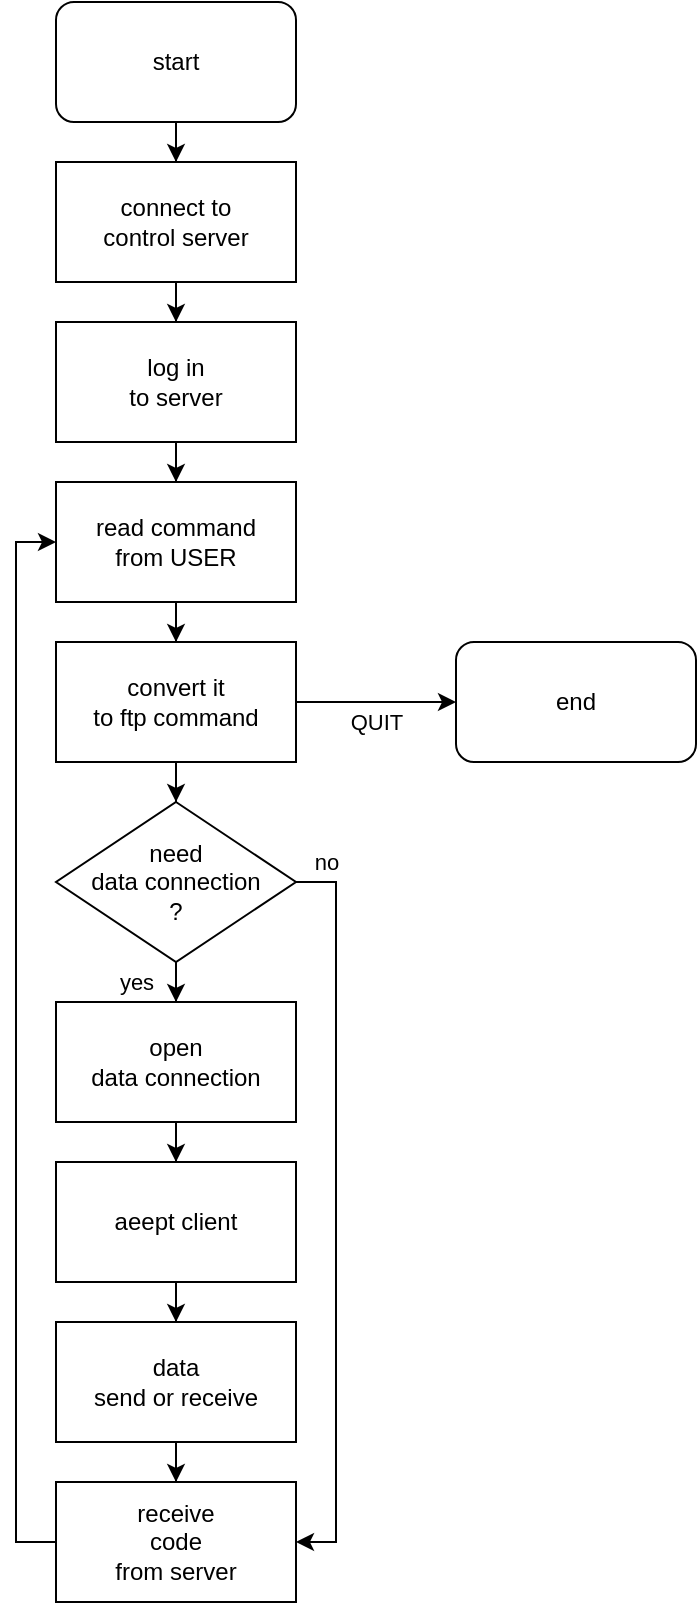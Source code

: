 <mxfile version="24.2.5" type="device">
  <diagram name="페이지-1" id="goyNzZoVQKufJRNS6BWk">
    <mxGraphModel dx="1194" dy="657" grid="1" gridSize="10" guides="1" tooltips="1" connect="1" arrows="1" fold="1" page="1" pageScale="1" pageWidth="827" pageHeight="1169" math="0" shadow="0">
      <root>
        <mxCell id="0" />
        <mxCell id="1" parent="0" />
        <mxCell id="JQkMfPtUuLeWw6LVsO17-3" value="" style="edgeStyle=orthogonalEdgeStyle;rounded=0;orthogonalLoop=1;jettySize=auto;html=1;" edge="1" parent="1" source="JQkMfPtUuLeWw6LVsO17-1" target="JQkMfPtUuLeWw6LVsO17-2">
          <mxGeometry relative="1" as="geometry" />
        </mxCell>
        <mxCell id="JQkMfPtUuLeWw6LVsO17-1" value="start" style="rounded=1;whiteSpace=wrap;html=1;" vertex="1" parent="1">
          <mxGeometry x="360" y="90" width="120" height="60" as="geometry" />
        </mxCell>
        <mxCell id="JQkMfPtUuLeWw6LVsO17-26" value="" style="edgeStyle=orthogonalEdgeStyle;rounded=0;orthogonalLoop=1;jettySize=auto;html=1;" edge="1" parent="1" source="JQkMfPtUuLeWw6LVsO17-2" target="JQkMfPtUuLeWw6LVsO17-25">
          <mxGeometry relative="1" as="geometry" />
        </mxCell>
        <mxCell id="JQkMfPtUuLeWw6LVsO17-2" value="connect to&lt;div&gt;control server&lt;/div&gt;" style="whiteSpace=wrap;html=1;" vertex="1" parent="1">
          <mxGeometry x="360" y="170" width="120" height="60" as="geometry" />
        </mxCell>
        <mxCell id="JQkMfPtUuLeWw6LVsO17-8" style="edgeStyle=orthogonalEdgeStyle;rounded=0;orthogonalLoop=1;jettySize=auto;html=1;" edge="1" parent="1" source="JQkMfPtUuLeWw6LVsO17-4" target="JQkMfPtUuLeWw6LVsO17-6">
          <mxGeometry relative="1" as="geometry" />
        </mxCell>
        <mxCell id="JQkMfPtUuLeWw6LVsO17-4" value="read command&lt;div&gt;from USER&lt;/div&gt;" style="whiteSpace=wrap;html=1;" vertex="1" parent="1">
          <mxGeometry x="360" y="330" width="120" height="60" as="geometry" />
        </mxCell>
        <mxCell id="JQkMfPtUuLeWw6LVsO17-9" style="edgeStyle=orthogonalEdgeStyle;rounded=0;orthogonalLoop=1;jettySize=auto;html=1;entryX=0.5;entryY=0;entryDx=0;entryDy=0;" edge="1" parent="1" source="JQkMfPtUuLeWw6LVsO17-6" target="JQkMfPtUuLeWw6LVsO17-16">
          <mxGeometry relative="1" as="geometry">
            <mxPoint x="420" y="490" as="targetPoint" />
          </mxGeometry>
        </mxCell>
        <mxCell id="JQkMfPtUuLeWw6LVsO17-13" value="" style="edgeStyle=orthogonalEdgeStyle;rounded=0;orthogonalLoop=1;jettySize=auto;html=1;" edge="1" parent="1" source="JQkMfPtUuLeWw6LVsO17-6" target="JQkMfPtUuLeWw6LVsO17-12">
          <mxGeometry relative="1" as="geometry" />
        </mxCell>
        <mxCell id="JQkMfPtUuLeWw6LVsO17-14" value="QUIT" style="edgeLabel;html=1;align=center;verticalAlign=middle;resizable=0;points=[];" vertex="1" connectable="0" parent="JQkMfPtUuLeWw6LVsO17-13">
          <mxGeometry x="-0.075" y="1" relative="1" as="geometry">
            <mxPoint x="3" y="11" as="offset" />
          </mxGeometry>
        </mxCell>
        <mxCell id="JQkMfPtUuLeWw6LVsO17-6" value="convert it&lt;div&gt;to ftp command&lt;/div&gt;" style="whiteSpace=wrap;html=1;" vertex="1" parent="1">
          <mxGeometry x="360" y="410" width="120" height="60" as="geometry" />
        </mxCell>
        <mxCell id="JQkMfPtUuLeWw6LVsO17-12" value="end" style="rounded=1;whiteSpace=wrap;html=1;" vertex="1" parent="1">
          <mxGeometry x="560" y="410" width="120" height="60" as="geometry" />
        </mxCell>
        <mxCell id="JQkMfPtUuLeWw6LVsO17-18" value="" style="edgeStyle=orthogonalEdgeStyle;rounded=0;orthogonalLoop=1;jettySize=auto;html=1;" edge="1" parent="1" source="JQkMfPtUuLeWw6LVsO17-16" target="JQkMfPtUuLeWw6LVsO17-17">
          <mxGeometry relative="1" as="geometry" />
        </mxCell>
        <mxCell id="JQkMfPtUuLeWw6LVsO17-37" value="yes" style="edgeLabel;html=1;align=center;verticalAlign=middle;resizable=0;points=[];" vertex="1" connectable="0" parent="JQkMfPtUuLeWw6LVsO17-18">
          <mxGeometry x="0.7" y="-1" relative="1" as="geometry">
            <mxPoint x="-19" y="-1" as="offset" />
          </mxGeometry>
        </mxCell>
        <mxCell id="JQkMfPtUuLeWw6LVsO17-36" style="edgeStyle=orthogonalEdgeStyle;rounded=0;orthogonalLoop=1;jettySize=auto;html=1;entryX=1;entryY=0.5;entryDx=0;entryDy=0;" edge="1" parent="1" source="JQkMfPtUuLeWw6LVsO17-16" target="JQkMfPtUuLeWw6LVsO17-33">
          <mxGeometry relative="1" as="geometry">
            <Array as="points">
              <mxPoint x="500" y="530" />
              <mxPoint x="500" y="860" />
            </Array>
          </mxGeometry>
        </mxCell>
        <mxCell id="JQkMfPtUuLeWw6LVsO17-38" value="no" style="edgeLabel;html=1;align=center;verticalAlign=middle;resizable=0;points=[];" vertex="1" connectable="0" parent="JQkMfPtUuLeWw6LVsO17-36">
          <mxGeometry x="-0.919" y="1" relative="1" as="geometry">
            <mxPoint y="-9" as="offset" />
          </mxGeometry>
        </mxCell>
        <mxCell id="JQkMfPtUuLeWw6LVsO17-16" value="need&lt;div&gt;data connection&lt;/div&gt;&lt;div&gt;?&lt;/div&gt;" style="rhombus;whiteSpace=wrap;html=1;" vertex="1" parent="1">
          <mxGeometry x="360" y="490" width="120" height="80" as="geometry" />
        </mxCell>
        <mxCell id="JQkMfPtUuLeWw6LVsO17-20" value="" style="edgeStyle=orthogonalEdgeStyle;rounded=0;orthogonalLoop=1;jettySize=auto;html=1;" edge="1" parent="1" source="JQkMfPtUuLeWw6LVsO17-17" target="JQkMfPtUuLeWw6LVsO17-19">
          <mxGeometry relative="1" as="geometry" />
        </mxCell>
        <mxCell id="JQkMfPtUuLeWw6LVsO17-17" value="open&lt;div&gt;data connection&lt;/div&gt;" style="whiteSpace=wrap;html=1;" vertex="1" parent="1">
          <mxGeometry x="360" y="590" width="120" height="60" as="geometry" />
        </mxCell>
        <mxCell id="JQkMfPtUuLeWw6LVsO17-32" value="" style="edgeStyle=orthogonalEdgeStyle;rounded=0;orthogonalLoop=1;jettySize=auto;html=1;" edge="1" parent="1" source="JQkMfPtUuLeWw6LVsO17-19" target="JQkMfPtUuLeWw6LVsO17-31">
          <mxGeometry relative="1" as="geometry" />
        </mxCell>
        <mxCell id="JQkMfPtUuLeWw6LVsO17-19" value="aeept client" style="whiteSpace=wrap;html=1;" vertex="1" parent="1">
          <mxGeometry x="360" y="670" width="120" height="60" as="geometry" />
        </mxCell>
        <mxCell id="JQkMfPtUuLeWw6LVsO17-29" style="edgeStyle=orthogonalEdgeStyle;rounded=0;orthogonalLoop=1;jettySize=auto;html=1;entryX=0.5;entryY=0;entryDx=0;entryDy=0;" edge="1" parent="1" source="JQkMfPtUuLeWw6LVsO17-25" target="JQkMfPtUuLeWw6LVsO17-4">
          <mxGeometry relative="1" as="geometry" />
        </mxCell>
        <mxCell id="JQkMfPtUuLeWw6LVsO17-25" value="log in&lt;div&gt;to server&lt;/div&gt;" style="whiteSpace=wrap;html=1;" vertex="1" parent="1">
          <mxGeometry x="360" y="250" width="120" height="60" as="geometry" />
        </mxCell>
        <mxCell id="JQkMfPtUuLeWw6LVsO17-34" value="" style="edgeStyle=orthogonalEdgeStyle;rounded=0;orthogonalLoop=1;jettySize=auto;html=1;" edge="1" parent="1" source="JQkMfPtUuLeWw6LVsO17-31" target="JQkMfPtUuLeWw6LVsO17-33">
          <mxGeometry relative="1" as="geometry" />
        </mxCell>
        <mxCell id="JQkMfPtUuLeWw6LVsO17-31" value="data&lt;div&gt;send or receive&lt;/div&gt;" style="rounded=0;whiteSpace=wrap;html=1;" vertex="1" parent="1">
          <mxGeometry x="360" y="750" width="120" height="60" as="geometry" />
        </mxCell>
        <mxCell id="JQkMfPtUuLeWw6LVsO17-40" style="edgeStyle=orthogonalEdgeStyle;rounded=0;orthogonalLoop=1;jettySize=auto;html=1;entryX=0;entryY=0.5;entryDx=0;entryDy=0;" edge="1" parent="1" source="JQkMfPtUuLeWw6LVsO17-33" target="JQkMfPtUuLeWw6LVsO17-4">
          <mxGeometry relative="1" as="geometry">
            <Array as="points">
              <mxPoint x="340" y="860" />
              <mxPoint x="340" y="360" />
            </Array>
          </mxGeometry>
        </mxCell>
        <mxCell id="JQkMfPtUuLeWw6LVsO17-33" value="receive&lt;div&gt;code&lt;/div&gt;&lt;div&gt;from server&lt;/div&gt;" style="whiteSpace=wrap;html=1;" vertex="1" parent="1">
          <mxGeometry x="360" y="830" width="120" height="60" as="geometry" />
        </mxCell>
      </root>
    </mxGraphModel>
  </diagram>
</mxfile>
